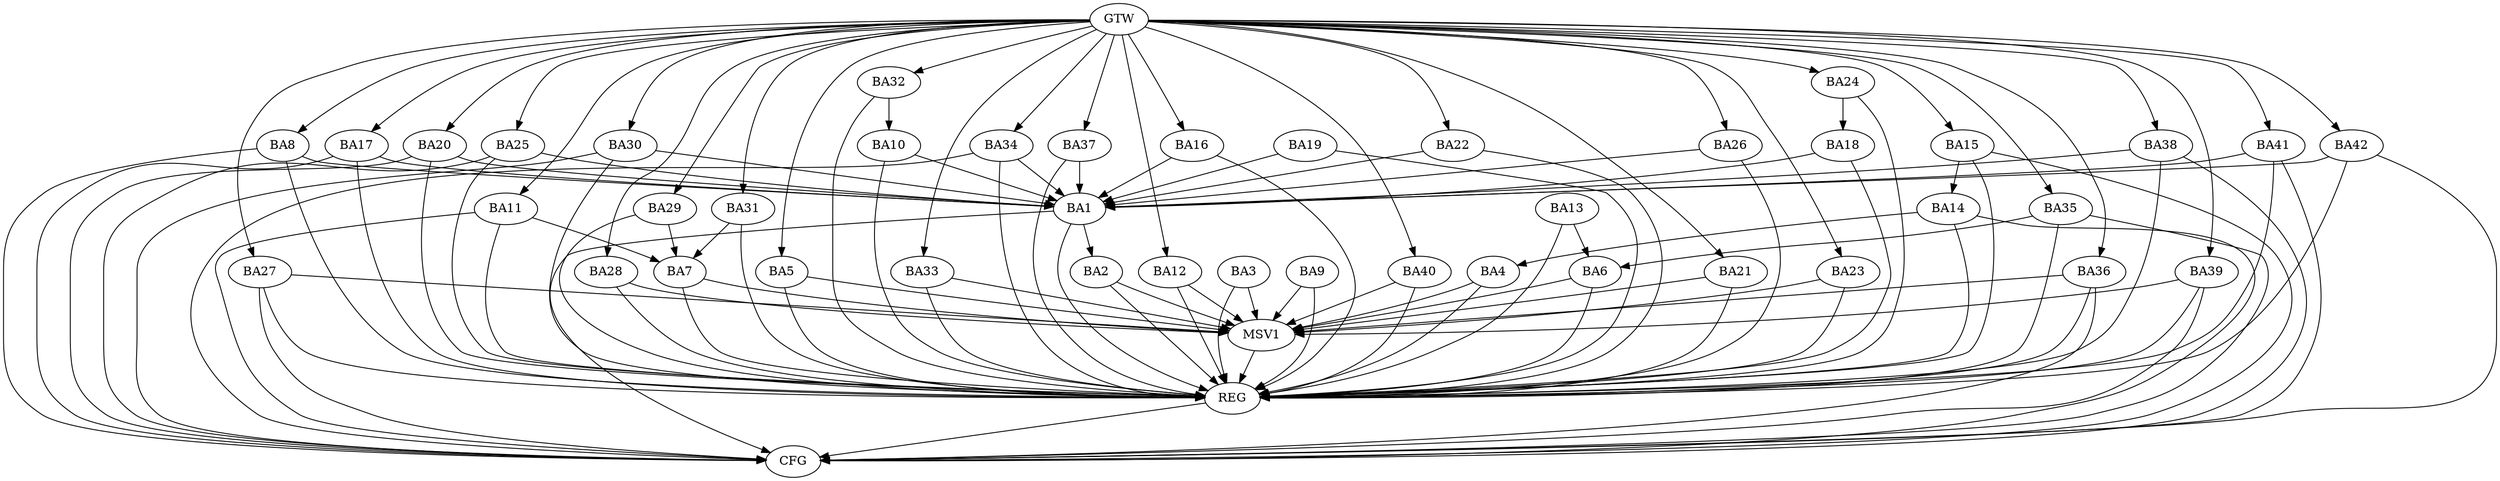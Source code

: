 strict digraph G {
  BA1 [ label="BA1" ];
  BA2 [ label="BA2" ];
  BA3 [ label="BA3" ];
  BA4 [ label="BA4" ];
  BA5 [ label="BA5" ];
  BA6 [ label="BA6" ];
  BA7 [ label="BA7" ];
  BA8 [ label="BA8" ];
  BA9 [ label="BA9" ];
  BA10 [ label="BA10" ];
  BA11 [ label="BA11" ];
  BA12 [ label="BA12" ];
  BA13 [ label="BA13" ];
  BA14 [ label="BA14" ];
  BA15 [ label="BA15" ];
  BA16 [ label="BA16" ];
  BA17 [ label="BA17" ];
  BA18 [ label="BA18" ];
  BA19 [ label="BA19" ];
  BA20 [ label="BA20" ];
  BA21 [ label="BA21" ];
  BA22 [ label="BA22" ];
  BA23 [ label="BA23" ];
  BA24 [ label="BA24" ];
  BA25 [ label="BA25" ];
  BA26 [ label="BA26" ];
  BA27 [ label="BA27" ];
  BA28 [ label="BA28" ];
  BA29 [ label="BA29" ];
  BA30 [ label="BA30" ];
  BA31 [ label="BA31" ];
  BA32 [ label="BA32" ];
  BA33 [ label="BA33" ];
  BA34 [ label="BA34" ];
  BA35 [ label="BA35" ];
  BA36 [ label="BA36" ];
  BA37 [ label="BA37" ];
  BA38 [ label="BA38" ];
  BA39 [ label="BA39" ];
  BA40 [ label="BA40" ];
  BA41 [ label="BA41" ];
  BA42 [ label="BA42" ];
  GTW [ label="GTW" ];
  REG [ label="REG" ];
  CFG [ label="CFG" ];
  MSV1 [ label="MSV1" ];
  BA1 -> BA2;
  BA11 -> BA7;
  BA13 -> BA6;
  BA14 -> BA4;
  BA15 -> BA14;
  BA24 -> BA18;
  BA29 -> BA7;
  BA31 -> BA7;
  BA32 -> BA10;
  BA35 -> BA6;
  GTW -> BA5;
  GTW -> BA8;
  GTW -> BA11;
  GTW -> BA12;
  GTW -> BA15;
  GTW -> BA16;
  GTW -> BA17;
  GTW -> BA20;
  GTW -> BA21;
  GTW -> BA22;
  GTW -> BA23;
  GTW -> BA24;
  GTW -> BA25;
  GTW -> BA26;
  GTW -> BA27;
  GTW -> BA28;
  GTW -> BA29;
  GTW -> BA30;
  GTW -> BA31;
  GTW -> BA32;
  GTW -> BA33;
  GTW -> BA34;
  GTW -> BA35;
  GTW -> BA36;
  GTW -> BA37;
  GTW -> BA38;
  GTW -> BA39;
  GTW -> BA40;
  GTW -> BA41;
  GTW -> BA42;
  BA1 -> REG;
  BA2 -> REG;
  BA3 -> REG;
  BA4 -> REG;
  BA5 -> REG;
  BA6 -> REG;
  BA7 -> REG;
  BA8 -> REG;
  BA9 -> REG;
  BA10 -> REG;
  BA11 -> REG;
  BA12 -> REG;
  BA13 -> REG;
  BA14 -> REG;
  BA15 -> REG;
  BA16 -> REG;
  BA17 -> REG;
  BA18 -> REG;
  BA19 -> REG;
  BA20 -> REG;
  BA21 -> REG;
  BA22 -> REG;
  BA23 -> REG;
  BA24 -> REG;
  BA25 -> REG;
  BA26 -> REG;
  BA27 -> REG;
  BA28 -> REG;
  BA29 -> REG;
  BA30 -> REG;
  BA31 -> REG;
  BA32 -> REG;
  BA33 -> REG;
  BA34 -> REG;
  BA35 -> REG;
  BA36 -> REG;
  BA37 -> REG;
  BA38 -> REG;
  BA39 -> REG;
  BA40 -> REG;
  BA41 -> REG;
  BA42 -> REG;
  BA36 -> CFG;
  BA35 -> CFG;
  BA11 -> CFG;
  BA20 -> CFG;
  BA17 -> CFG;
  BA38 -> CFG;
  BA1 -> CFG;
  BA8 -> CFG;
  BA14 -> CFG;
  BA27 -> CFG;
  BA25 -> CFG;
  BA15 -> CFG;
  BA41 -> CFG;
  BA42 -> CFG;
  BA39 -> CFG;
  BA34 -> CFG;
  BA30 -> CFG;
  REG -> CFG;
  BA20 -> BA1;
  BA18 -> BA1;
  BA37 -> BA1;
  BA19 -> BA1;
  BA42 -> BA1;
  BA30 -> BA1;
  BA22 -> BA1;
  BA17 -> BA1;
  BA8 -> BA1;
  BA10 -> BA1;
  BA34 -> BA1;
  BA16 -> BA1;
  BA38 -> BA1;
  BA41 -> BA1;
  BA25 -> BA1;
  BA26 -> BA1;
  BA2 -> MSV1;
  BA3 -> MSV1;
  BA4 -> MSV1;
  BA5 -> MSV1;
  BA6 -> MSV1;
  BA7 -> MSV1;
  BA9 -> MSV1;
  BA12 -> MSV1;
  BA23 -> MSV1;
  BA27 -> MSV1;
  BA33 -> MSV1;
  BA36 -> MSV1;
  BA39 -> MSV1;
  BA40 -> MSV1;
  BA21 -> MSV1;
  BA28 -> MSV1;
  MSV1 -> REG;
}
